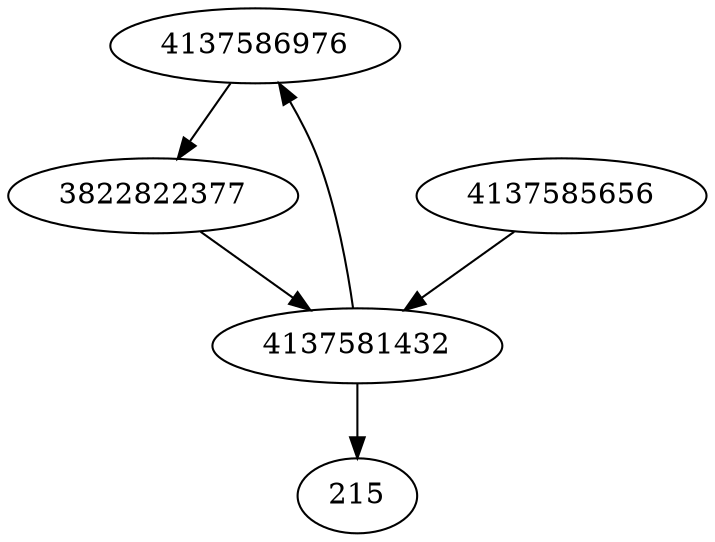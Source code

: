 strict digraph  {
4137586976;
3822822377;
4137581432;
215;
4137585656;
4137586976 -> 3822822377;
3822822377 -> 4137581432;
4137581432 -> 215;
4137581432 -> 4137586976;
4137585656 -> 4137581432;
}
